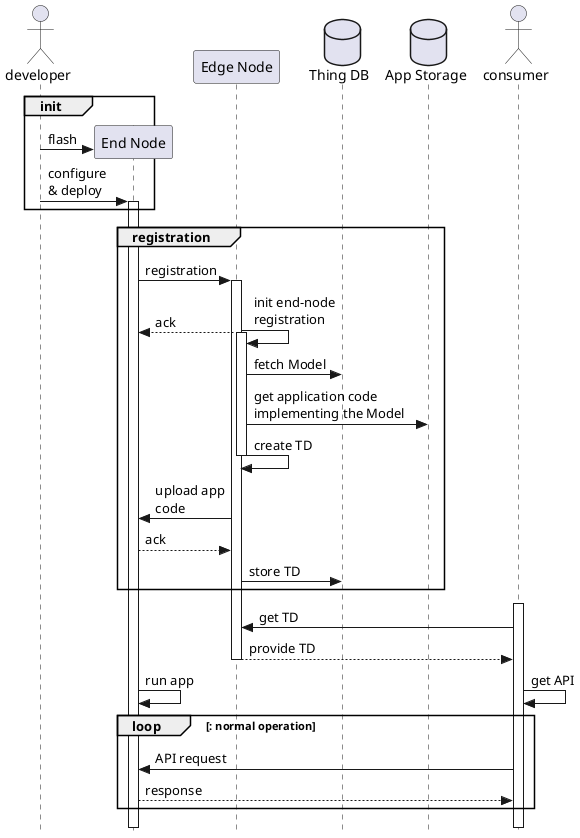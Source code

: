 @startuml
!pragma teoz true
skinparam style strictuml

actor developer as dev

participant "End Node" as iotdev
participant "Edge Node" as node
database "Thing DB" as db
database "App Storage" as store

actor consumer

group init
create iotdev
dev -> iotdev : flash
dev -> iotdev : configure \n& deploy
activate iotdev
end 

group registration
    
iotdev -> node : registration
    
activate node
node -> node : init end-node\nregistration
& node --> iotdev : ack

activate node
node -> db : fetch Model
node -> store : get application code\nimplementing the Model

node -> node : create TD
deactivate node

node -> iotdev : upload app\ncode
iotdev --> node : ack

node -> db : store TD
end

activate consumer
consumer -> node: get TD
node --> consumer: provide TD
deactivate node

iotdev -> iotdev : run app
& consumer -> consumer : get API

loop : normal operation
    consumer -> iotdev : API request
    iotdev --> consumer : response
end loop

deactivate iotdev
deactivate consumer


@enduml
